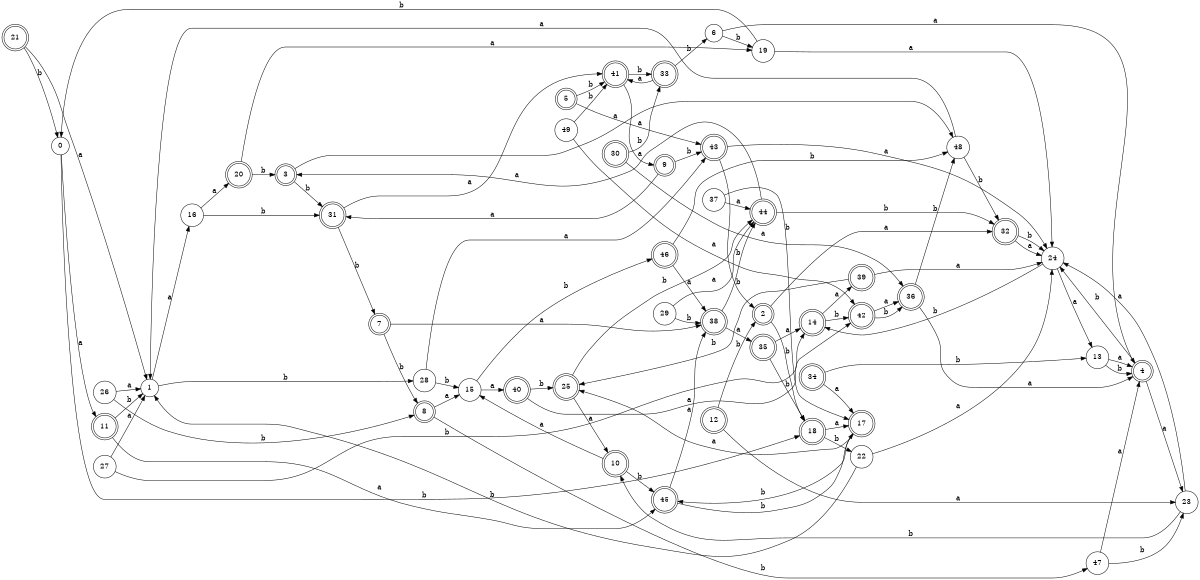 digraph n40_5 {
__start0 [label="" shape="none"];

rankdir=LR;
size="8,5";

s0 [style="filled", color="black", fillcolor="white" shape="circle", label="0"];
s1 [style="filled", color="black", fillcolor="white" shape="circle", label="1"];
s2 [style="rounded,filled", color="black", fillcolor="white" shape="doublecircle", label="2"];
s3 [style="rounded,filled", color="black", fillcolor="white" shape="doublecircle", label="3"];
s4 [style="rounded,filled", color="black", fillcolor="white" shape="doublecircle", label="4"];
s5 [style="rounded,filled", color="black", fillcolor="white" shape="doublecircle", label="5"];
s6 [style="filled", color="black", fillcolor="white" shape="circle", label="6"];
s7 [style="rounded,filled", color="black", fillcolor="white" shape="doublecircle", label="7"];
s8 [style="rounded,filled", color="black", fillcolor="white" shape="doublecircle", label="8"];
s9 [style="rounded,filled", color="black", fillcolor="white" shape="doublecircle", label="9"];
s10 [style="rounded,filled", color="black", fillcolor="white" shape="doublecircle", label="10"];
s11 [style="rounded,filled", color="black", fillcolor="white" shape="doublecircle", label="11"];
s12 [style="rounded,filled", color="black", fillcolor="white" shape="doublecircle", label="12"];
s13 [style="filled", color="black", fillcolor="white" shape="circle", label="13"];
s14 [style="rounded,filled", color="black", fillcolor="white" shape="doublecircle", label="14"];
s15 [style="filled", color="black", fillcolor="white" shape="circle", label="15"];
s16 [style="filled", color="black", fillcolor="white" shape="circle", label="16"];
s17 [style="rounded,filled", color="black", fillcolor="white" shape="doublecircle", label="17"];
s18 [style="rounded,filled", color="black", fillcolor="white" shape="doublecircle", label="18"];
s19 [style="filled", color="black", fillcolor="white" shape="circle", label="19"];
s20 [style="rounded,filled", color="black", fillcolor="white" shape="doublecircle", label="20"];
s21 [style="rounded,filled", color="black", fillcolor="white" shape="doublecircle", label="21"];
s22 [style="filled", color="black", fillcolor="white" shape="circle", label="22"];
s23 [style="filled", color="black", fillcolor="white" shape="circle", label="23"];
s24 [style="filled", color="black", fillcolor="white" shape="circle", label="24"];
s25 [style="rounded,filled", color="black", fillcolor="white" shape="doublecircle", label="25"];
s26 [style="filled", color="black", fillcolor="white" shape="circle", label="26"];
s27 [style="filled", color="black", fillcolor="white" shape="circle", label="27"];
s28 [style="filled", color="black", fillcolor="white" shape="circle", label="28"];
s29 [style="filled", color="black", fillcolor="white" shape="circle", label="29"];
s30 [style="rounded,filled", color="black", fillcolor="white" shape="doublecircle", label="30"];
s31 [style="rounded,filled", color="black", fillcolor="white" shape="doublecircle", label="31"];
s32 [style="rounded,filled", color="black", fillcolor="white" shape="doublecircle", label="32"];
s33 [style="rounded,filled", color="black", fillcolor="white" shape="doublecircle", label="33"];
s34 [style="rounded,filled", color="black", fillcolor="white" shape="doublecircle", label="34"];
s35 [style="rounded,filled", color="black", fillcolor="white" shape="doublecircle", label="35"];
s36 [style="rounded,filled", color="black", fillcolor="white" shape="doublecircle", label="36"];
s37 [style="filled", color="black", fillcolor="white" shape="circle", label="37"];
s38 [style="rounded,filled", color="black", fillcolor="white" shape="doublecircle", label="38"];
s39 [style="rounded,filled", color="black", fillcolor="white" shape="doublecircle", label="39"];
s40 [style="rounded,filled", color="black", fillcolor="white" shape="doublecircle", label="40"];
s41 [style="rounded,filled", color="black", fillcolor="white" shape="doublecircle", label="41"];
s42 [style="rounded,filled", color="black", fillcolor="white" shape="doublecircle", label="42"];
s43 [style="rounded,filled", color="black", fillcolor="white" shape="doublecircle", label="43"];
s44 [style="rounded,filled", color="black", fillcolor="white" shape="doublecircle", label="44"];
s45 [style="rounded,filled", color="black", fillcolor="white" shape="doublecircle", label="45"];
s46 [style="rounded,filled", color="black", fillcolor="white" shape="doublecircle", label="46"];
s47 [style="filled", color="black", fillcolor="white" shape="circle", label="47"];
s48 [style="filled", color="black", fillcolor="white" shape="circle", label="48"];
s49 [style="filled", color="black", fillcolor="white" shape="circle", label="49"];
s0 -> s11 [label="a"];
s0 -> s18 [label="b"];
s1 -> s16 [label="a"];
s1 -> s28 [label="b"];
s2 -> s32 [label="a"];
s2 -> s18 [label="b"];
s3 -> s48 [label="a"];
s3 -> s31 [label="b"];
s4 -> s23 [label="a"];
s4 -> s24 [label="b"];
s5 -> s43 [label="a"];
s5 -> s41 [label="b"];
s6 -> s4 [label="a"];
s6 -> s19 [label="b"];
s7 -> s38 [label="a"];
s7 -> s8 [label="b"];
s8 -> s15 [label="a"];
s8 -> s47 [label="b"];
s9 -> s31 [label="a"];
s9 -> s43 [label="b"];
s10 -> s15 [label="a"];
s10 -> s45 [label="b"];
s11 -> s45 [label="a"];
s11 -> s1 [label="b"];
s12 -> s23 [label="a"];
s12 -> s2 [label="b"];
s13 -> s4 [label="a"];
s13 -> s4 [label="b"];
s14 -> s39 [label="a"];
s14 -> s42 [label="b"];
s15 -> s40 [label="a"];
s15 -> s46 [label="b"];
s16 -> s20 [label="a"];
s16 -> s31 [label="b"];
s17 -> s25 [label="a"];
s17 -> s45 [label="b"];
s18 -> s17 [label="a"];
s18 -> s22 [label="b"];
s19 -> s24 [label="a"];
s19 -> s0 [label="b"];
s20 -> s19 [label="a"];
s20 -> s3 [label="b"];
s21 -> s1 [label="a"];
s21 -> s0 [label="b"];
s22 -> s24 [label="a"];
s22 -> s1 [label="b"];
s23 -> s24 [label="a"];
s23 -> s10 [label="b"];
s24 -> s13 [label="a"];
s24 -> s14 [label="b"];
s25 -> s10 [label="a"];
s25 -> s44 [label="b"];
s26 -> s1 [label="a"];
s26 -> s8 [label="b"];
s27 -> s1 [label="a"];
s27 -> s14 [label="b"];
s28 -> s43 [label="a"];
s28 -> s15 [label="b"];
s29 -> s44 [label="a"];
s29 -> s38 [label="b"];
s30 -> s36 [label="a"];
s30 -> s33 [label="b"];
s31 -> s41 [label="a"];
s31 -> s7 [label="b"];
s32 -> s24 [label="a"];
s32 -> s24 [label="b"];
s33 -> s41 [label="a"];
s33 -> s6 [label="b"];
s34 -> s17 [label="a"];
s34 -> s13 [label="b"];
s35 -> s14 [label="a"];
s35 -> s18 [label="b"];
s36 -> s4 [label="a"];
s36 -> s48 [label="b"];
s37 -> s44 [label="a"];
s37 -> s17 [label="b"];
s38 -> s35 [label="a"];
s38 -> s44 [label="b"];
s39 -> s24 [label="a"];
s39 -> s25 [label="b"];
s40 -> s42 [label="a"];
s40 -> s25 [label="b"];
s41 -> s9 [label="a"];
s41 -> s33 [label="b"];
s42 -> s36 [label="a"];
s42 -> s36 [label="b"];
s43 -> s24 [label="a"];
s43 -> s2 [label="b"];
s44 -> s3 [label="a"];
s44 -> s32 [label="b"];
s45 -> s38 [label="a"];
s45 -> s17 [label="b"];
s46 -> s38 [label="a"];
s46 -> s48 [label="b"];
s47 -> s4 [label="a"];
s47 -> s23 [label="b"];
s48 -> s1 [label="a"];
s48 -> s32 [label="b"];
s49 -> s42 [label="a"];
s49 -> s41 [label="b"];

}